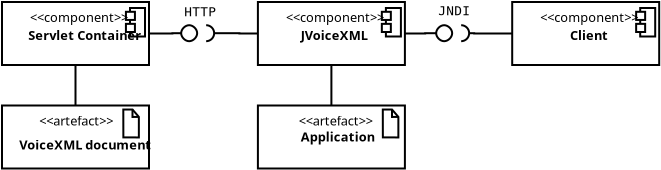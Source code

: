 <?xml version="1.0" encoding="UTF-8"?>
<dia:diagram xmlns:dia="http://www.lysator.liu.se/~alla/dia/">
  <dia:layer name="Hintergrund" visible="true">
    <dia:group>
      <dia:object type="Standard - Box" version="0" id="O0">
        <dia:attribute name="obj_pos">
          <dia:point val="1.88,1.64"/>
        </dia:attribute>
        <dia:attribute name="obj_bb">
          <dia:rectangle val="1.83,1.59;9.28,4.84"/>
        </dia:attribute>
        <dia:attribute name="elem_corner">
          <dia:point val="1.88,1.64"/>
        </dia:attribute>
        <dia:attribute name="elem_width">
          <dia:real val="7.35"/>
        </dia:attribute>
        <dia:attribute name="elem_height">
          <dia:real val="3.15"/>
        </dia:attribute>
        <dia:attribute name="show_background">
          <dia:boolean val="true"/>
        </dia:attribute>
      </dia:object>
      <dia:group>
        <dia:object type="Standard - Box" version="0" id="O1">
          <dia:attribute name="obj_pos">
            <dia:point val="8.28,1.94"/>
          </dia:attribute>
          <dia:attribute name="obj_bb">
            <dia:rectangle val="8.23,1.89;9.08,3.415"/>
          </dia:attribute>
          <dia:attribute name="elem_corner">
            <dia:point val="8.28,1.94"/>
          </dia:attribute>
          <dia:attribute name="elem_width">
            <dia:real val="0.75"/>
          </dia:attribute>
          <dia:attribute name="elem_height">
            <dia:real val="1.425"/>
          </dia:attribute>
          <dia:attribute name="show_background">
            <dia:boolean val="true"/>
          </dia:attribute>
        </dia:object>
        <dia:object type="Standard - Box" version="0" id="O2">
          <dia:attribute name="obj_pos">
            <dia:point val="8.076,2.13"/>
          </dia:attribute>
          <dia:attribute name="obj_bb">
            <dia:rectangle val="8.026,2.08;8.576,2.587"/>
          </dia:attribute>
          <dia:attribute name="elem_corner">
            <dia:point val="8.076,2.13"/>
          </dia:attribute>
          <dia:attribute name="elem_width">
            <dia:real val="0.45"/>
          </dia:attribute>
          <dia:attribute name="elem_height">
            <dia:real val="0.407"/>
          </dia:attribute>
          <dia:attribute name="show_background">
            <dia:boolean val="true"/>
          </dia:attribute>
        </dia:object>
        <dia:object type="Standard - Box" version="0" id="O3">
          <dia:attribute name="obj_pos">
            <dia:point val="8.076,2.733"/>
          </dia:attribute>
          <dia:attribute name="obj_bb">
            <dia:rectangle val="8.026,2.683;8.576,3.19"/>
          </dia:attribute>
          <dia:attribute name="elem_corner">
            <dia:point val="8.076,2.733"/>
          </dia:attribute>
          <dia:attribute name="elem_width">
            <dia:real val="0.45"/>
          </dia:attribute>
          <dia:attribute name="elem_height">
            <dia:real val="0.407"/>
          </dia:attribute>
          <dia:attribute name="show_background">
            <dia:boolean val="true"/>
          </dia:attribute>
        </dia:object>
      </dia:group>
      <dia:object type="Standard - Text" version="1" id="O4">
        <dia:attribute name="obj_pos">
          <dia:point val="3.195,3.54"/>
        </dia:attribute>
        <dia:attribute name="obj_bb">
          <dia:rectangle val="3.195,2.94;7.895,3.89"/>
        </dia:attribute>
        <dia:attribute name="text">
          <dia:composite type="text">
            <dia:attribute name="string">
              <dia:string>#Servlet Container#</dia:string>
            </dia:attribute>
            <dia:attribute name="font">
              <dia:font family="sans" style="80" name="Helvetica-Bold"/>
            </dia:attribute>
            <dia:attribute name="height">
              <dia:real val="0.8"/>
            </dia:attribute>
            <dia:attribute name="pos">
              <dia:point val="3.195,3.54"/>
            </dia:attribute>
            <dia:attribute name="color">
              <dia:color val="#000000"/>
            </dia:attribute>
            <dia:attribute name="alignment">
              <dia:enum val="0"/>
            </dia:attribute>
          </dia:composite>
        </dia:attribute>
        <dia:attribute name="valign">
          <dia:enum val="3"/>
        </dia:attribute>
      </dia:object>
      <dia:object type="Standard - Text" version="1" id="O5">
        <dia:attribute name="obj_pos">
          <dia:point val="3.28,2.64"/>
        </dia:attribute>
        <dia:attribute name="obj_bb">
          <dia:rectangle val="3.28,2.04;7.43,2.99"/>
        </dia:attribute>
        <dia:attribute name="text">
          <dia:composite type="text">
            <dia:attribute name="string">
              <dia:string>#&lt;&lt;component&gt;&gt;#</dia:string>
            </dia:attribute>
            <dia:attribute name="font">
              <dia:font family="sans" style="0" name="Helvetica"/>
            </dia:attribute>
            <dia:attribute name="height">
              <dia:real val="0.8"/>
            </dia:attribute>
            <dia:attribute name="pos">
              <dia:point val="3.28,2.64"/>
            </dia:attribute>
            <dia:attribute name="color">
              <dia:color val="#000000"/>
            </dia:attribute>
            <dia:attribute name="alignment">
              <dia:enum val="0"/>
            </dia:attribute>
          </dia:composite>
        </dia:attribute>
        <dia:attribute name="valign">
          <dia:enum val="3"/>
        </dia:attribute>
      </dia:object>
    </dia:group>
    <dia:object type="UML - Component Feature" version="1" id="O6">
      <dia:attribute name="obj_pos">
        <dia:point val="9.23,3.215"/>
      </dia:attribute>
      <dia:attribute name="obj_bb">
        <dia:rectangle val="8.33,2.3;12.588,4.115"/>
      </dia:attribute>
      <dia:attribute name="orth_points">
        <dia:point val="9.23,3.215"/>
        <dia:point val="10.4,3.215"/>
        <dia:point val="10.4,3.2"/>
        <dia:point val="11.688,3.2"/>
      </dia:attribute>
      <dia:attribute name="orth_orient">
        <dia:enum val="0"/>
        <dia:enum val="1"/>
        <dia:enum val="0"/>
      </dia:attribute>
      <dia:attribute name="orth_autoroute">
        <dia:boolean val="false"/>
      </dia:attribute>
      <dia:attribute name="role">
        <dia:enum val="0"/>
      </dia:attribute>
      <dia:attribute name="text">
        <dia:composite type="text">
          <dia:attribute name="string">
            <dia:string>##</dia:string>
          </dia:attribute>
          <dia:attribute name="font">
            <dia:font family="monospace" style="0" name="Courier"/>
          </dia:attribute>
          <dia:attribute name="height">
            <dia:real val="0.8"/>
          </dia:attribute>
          <dia:attribute name="pos">
            <dia:point val="10.8,3.1"/>
          </dia:attribute>
          <dia:attribute name="color">
            <dia:color val="#000000"/>
          </dia:attribute>
          <dia:attribute name="alignment">
            <dia:enum val="1"/>
          </dia:attribute>
        </dia:composite>
      </dia:attribute>
      <dia:attribute name="text_pos">
        <dia:point val="10.8,3.1"/>
      </dia:attribute>
      <dia:connections>
        <dia:connection handle="0" to="O0" connection="4"/>
      </dia:connections>
    </dia:object>
    <dia:object type="UML - Component Feature" version="1" id="O7">
      <dia:attribute name="obj_pos">
        <dia:point val="14.675,3.215"/>
      </dia:attribute>
      <dia:attribute name="obj_bb">
        <dia:rectangle val="10.788,1.75;15.575,4.115"/>
      </dia:attribute>
      <dia:attribute name="orth_points">
        <dia:point val="14.675,3.215"/>
        <dia:point val="13.75,3.215"/>
        <dia:point val="13.75,3.2"/>
        <dia:point val="11.688,3.2"/>
      </dia:attribute>
      <dia:attribute name="orth_orient">
        <dia:enum val="0"/>
        <dia:enum val="1"/>
        <dia:enum val="0"/>
      </dia:attribute>
      <dia:attribute name="orth_autoroute">
        <dia:boolean val="false"/>
      </dia:attribute>
      <dia:attribute name="role">
        <dia:enum val="1"/>
      </dia:attribute>
      <dia:attribute name="text">
        <dia:composite type="text">
          <dia:attribute name="string">
            <dia:string>#HTTP#</dia:string>
          </dia:attribute>
          <dia:attribute name="font">
            <dia:font family="monospace" style="0" name="Courier"/>
          </dia:attribute>
          <dia:attribute name="height">
            <dia:real val="0.8"/>
          </dia:attribute>
          <dia:attribute name="pos">
            <dia:point val="11.788,2.35"/>
          </dia:attribute>
          <dia:attribute name="color">
            <dia:color val="#000000"/>
          </dia:attribute>
          <dia:attribute name="alignment">
            <dia:enum val="1"/>
          </dia:attribute>
        </dia:composite>
      </dia:attribute>
      <dia:attribute name="text_pos">
        <dia:point val="11.788,2.35"/>
      </dia:attribute>
      <dia:connections>
        <dia:connection handle="0" to="O8" connection="3"/>
        <dia:connection handle="1" to="O6" connection="0"/>
      </dia:connections>
    </dia:object>
    <dia:group>
      <dia:object type="Standard - Box" version="0" id="O8">
        <dia:attribute name="obj_pos">
          <dia:point val="14.675,1.64"/>
        </dia:attribute>
        <dia:attribute name="obj_bb">
          <dia:rectangle val="14.625,1.59;22.075,4.84"/>
        </dia:attribute>
        <dia:attribute name="elem_corner">
          <dia:point val="14.675,1.64"/>
        </dia:attribute>
        <dia:attribute name="elem_width">
          <dia:real val="7.35"/>
        </dia:attribute>
        <dia:attribute name="elem_height">
          <dia:real val="3.15"/>
        </dia:attribute>
        <dia:attribute name="show_background">
          <dia:boolean val="true"/>
        </dia:attribute>
      </dia:object>
      <dia:group>
        <dia:object type="Standard - Box" version="0" id="O9">
          <dia:attribute name="obj_pos">
            <dia:point val="21.075,1.94"/>
          </dia:attribute>
          <dia:attribute name="obj_bb">
            <dia:rectangle val="21.025,1.89;21.875,3.415"/>
          </dia:attribute>
          <dia:attribute name="elem_corner">
            <dia:point val="21.075,1.94"/>
          </dia:attribute>
          <dia:attribute name="elem_width">
            <dia:real val="0.75"/>
          </dia:attribute>
          <dia:attribute name="elem_height">
            <dia:real val="1.425"/>
          </dia:attribute>
          <dia:attribute name="show_background">
            <dia:boolean val="true"/>
          </dia:attribute>
        </dia:object>
        <dia:object type="Standard - Box" version="0" id="O10">
          <dia:attribute name="obj_pos">
            <dia:point val="20.872,2.13"/>
          </dia:attribute>
          <dia:attribute name="obj_bb">
            <dia:rectangle val="20.822,2.08;21.372,2.587"/>
          </dia:attribute>
          <dia:attribute name="elem_corner">
            <dia:point val="20.872,2.13"/>
          </dia:attribute>
          <dia:attribute name="elem_width">
            <dia:real val="0.45"/>
          </dia:attribute>
          <dia:attribute name="elem_height">
            <dia:real val="0.407"/>
          </dia:attribute>
          <dia:attribute name="show_background">
            <dia:boolean val="true"/>
          </dia:attribute>
        </dia:object>
        <dia:object type="Standard - Box" version="0" id="O11">
          <dia:attribute name="obj_pos">
            <dia:point val="20.872,2.733"/>
          </dia:attribute>
          <dia:attribute name="obj_bb">
            <dia:rectangle val="20.822,2.683;21.372,3.19"/>
          </dia:attribute>
          <dia:attribute name="elem_corner">
            <dia:point val="20.872,2.733"/>
          </dia:attribute>
          <dia:attribute name="elem_width">
            <dia:real val="0.45"/>
          </dia:attribute>
          <dia:attribute name="elem_height">
            <dia:real val="0.407"/>
          </dia:attribute>
          <dia:attribute name="show_background">
            <dia:boolean val="true"/>
          </dia:attribute>
        </dia:object>
      </dia:group>
      <dia:object type="Standard - Text" version="1" id="O12">
        <dia:attribute name="obj_pos">
          <dia:point val="16.816,3.54"/>
        </dia:attribute>
        <dia:attribute name="obj_bb">
          <dia:rectangle val="16.816,2.94;19.866,3.89"/>
        </dia:attribute>
        <dia:attribute name="text">
          <dia:composite type="text">
            <dia:attribute name="string">
              <dia:string>#JVoiceXML#</dia:string>
            </dia:attribute>
            <dia:attribute name="font">
              <dia:font family="sans" style="80" name="Helvetica-Bold"/>
            </dia:attribute>
            <dia:attribute name="height">
              <dia:real val="0.8"/>
            </dia:attribute>
            <dia:attribute name="pos">
              <dia:point val="16.816,3.54"/>
            </dia:attribute>
            <dia:attribute name="color">
              <dia:color val="#000000"/>
            </dia:attribute>
            <dia:attribute name="alignment">
              <dia:enum val="0"/>
            </dia:attribute>
          </dia:composite>
        </dia:attribute>
        <dia:attribute name="valign">
          <dia:enum val="3"/>
        </dia:attribute>
      </dia:object>
      <dia:object type="Standard - Text" version="1" id="O13">
        <dia:attribute name="obj_pos">
          <dia:point val="16.075,2.64"/>
        </dia:attribute>
        <dia:attribute name="obj_bb">
          <dia:rectangle val="16.075,2.04;20.225,2.99"/>
        </dia:attribute>
        <dia:attribute name="text">
          <dia:composite type="text">
            <dia:attribute name="string">
              <dia:string>#&lt;&lt;component&gt;&gt;#</dia:string>
            </dia:attribute>
            <dia:attribute name="font">
              <dia:font family="sans" style="0" name="Helvetica"/>
            </dia:attribute>
            <dia:attribute name="height">
              <dia:real val="0.8"/>
            </dia:attribute>
            <dia:attribute name="pos">
              <dia:point val="16.075,2.64"/>
            </dia:attribute>
            <dia:attribute name="color">
              <dia:color val="#000000"/>
            </dia:attribute>
            <dia:attribute name="alignment">
              <dia:enum val="0"/>
            </dia:attribute>
          </dia:composite>
        </dia:attribute>
        <dia:attribute name="valign">
          <dia:enum val="3"/>
        </dia:attribute>
      </dia:object>
    </dia:group>
    <dia:group>
      <dia:object type="Standard - Box" version="0" id="O14">
        <dia:attribute name="obj_pos">
          <dia:point val="27.39,1.64"/>
        </dia:attribute>
        <dia:attribute name="obj_bb">
          <dia:rectangle val="27.34,1.59;34.79,4.84"/>
        </dia:attribute>
        <dia:attribute name="elem_corner">
          <dia:point val="27.39,1.64"/>
        </dia:attribute>
        <dia:attribute name="elem_width">
          <dia:real val="7.35"/>
        </dia:attribute>
        <dia:attribute name="elem_height">
          <dia:real val="3.15"/>
        </dia:attribute>
        <dia:attribute name="show_background">
          <dia:boolean val="true"/>
        </dia:attribute>
      </dia:object>
      <dia:group>
        <dia:object type="Standard - Box" version="0" id="O15">
          <dia:attribute name="obj_pos">
            <dia:point val="33.79,1.94"/>
          </dia:attribute>
          <dia:attribute name="obj_bb">
            <dia:rectangle val="33.74,1.89;34.59,3.415"/>
          </dia:attribute>
          <dia:attribute name="elem_corner">
            <dia:point val="33.79,1.94"/>
          </dia:attribute>
          <dia:attribute name="elem_width">
            <dia:real val="0.75"/>
          </dia:attribute>
          <dia:attribute name="elem_height">
            <dia:real val="1.425"/>
          </dia:attribute>
          <dia:attribute name="show_background">
            <dia:boolean val="true"/>
          </dia:attribute>
        </dia:object>
        <dia:object type="Standard - Box" version="0" id="O16">
          <dia:attribute name="obj_pos">
            <dia:point val="33.587,2.13"/>
          </dia:attribute>
          <dia:attribute name="obj_bb">
            <dia:rectangle val="33.537,2.08;34.087,2.587"/>
          </dia:attribute>
          <dia:attribute name="elem_corner">
            <dia:point val="33.587,2.13"/>
          </dia:attribute>
          <dia:attribute name="elem_width">
            <dia:real val="0.45"/>
          </dia:attribute>
          <dia:attribute name="elem_height">
            <dia:real val="0.407"/>
          </dia:attribute>
          <dia:attribute name="show_background">
            <dia:boolean val="true"/>
          </dia:attribute>
        </dia:object>
        <dia:object type="Standard - Box" version="0" id="O17">
          <dia:attribute name="obj_pos">
            <dia:point val="33.587,2.733"/>
          </dia:attribute>
          <dia:attribute name="obj_bb">
            <dia:rectangle val="33.537,2.683;34.087,3.19"/>
          </dia:attribute>
          <dia:attribute name="elem_corner">
            <dia:point val="33.587,2.733"/>
          </dia:attribute>
          <dia:attribute name="elem_width">
            <dia:real val="0.45"/>
          </dia:attribute>
          <dia:attribute name="elem_height">
            <dia:real val="0.407"/>
          </dia:attribute>
          <dia:attribute name="show_background">
            <dia:boolean val="true"/>
          </dia:attribute>
        </dia:object>
      </dia:group>
      <dia:object type="Standard - Text" version="1" id="O18">
        <dia:attribute name="obj_pos">
          <dia:point val="30.281,3.54"/>
        </dia:attribute>
        <dia:attribute name="obj_bb">
          <dia:rectangle val="30.281,2.94;31.831,3.89"/>
        </dia:attribute>
        <dia:attribute name="text">
          <dia:composite type="text">
            <dia:attribute name="string">
              <dia:string>#Client#</dia:string>
            </dia:attribute>
            <dia:attribute name="font">
              <dia:font family="sans" style="80" name="Helvetica-Bold"/>
            </dia:attribute>
            <dia:attribute name="height">
              <dia:real val="0.8"/>
            </dia:attribute>
            <dia:attribute name="pos">
              <dia:point val="30.281,3.54"/>
            </dia:attribute>
            <dia:attribute name="color">
              <dia:color val="#000000"/>
            </dia:attribute>
            <dia:attribute name="alignment">
              <dia:enum val="0"/>
            </dia:attribute>
          </dia:composite>
        </dia:attribute>
        <dia:attribute name="valign">
          <dia:enum val="3"/>
        </dia:attribute>
      </dia:object>
      <dia:object type="Standard - Text" version="1" id="O19">
        <dia:attribute name="obj_pos">
          <dia:point val="28.79,2.64"/>
        </dia:attribute>
        <dia:attribute name="obj_bb">
          <dia:rectangle val="28.79,2.04;32.94,2.99"/>
        </dia:attribute>
        <dia:attribute name="text">
          <dia:composite type="text">
            <dia:attribute name="string">
              <dia:string>#&lt;&lt;component&gt;&gt;#</dia:string>
            </dia:attribute>
            <dia:attribute name="font">
              <dia:font family="sans" style="0" name="Helvetica"/>
            </dia:attribute>
            <dia:attribute name="height">
              <dia:real val="0.8"/>
            </dia:attribute>
            <dia:attribute name="pos">
              <dia:point val="28.79,2.64"/>
            </dia:attribute>
            <dia:attribute name="color">
              <dia:color val="#000000"/>
            </dia:attribute>
            <dia:attribute name="alignment">
              <dia:enum val="0"/>
            </dia:attribute>
          </dia:composite>
        </dia:attribute>
        <dia:attribute name="valign">
          <dia:enum val="3"/>
        </dia:attribute>
      </dia:object>
    </dia:group>
    <dia:object type="UML - Component Feature" version="1" id="O20">
      <dia:attribute name="obj_pos">
        <dia:point val="22.025,3.215"/>
      </dia:attribute>
      <dia:attribute name="obj_bb">
        <dia:rectangle val="21.125,1.7;26.488,4.115"/>
      </dia:attribute>
      <dia:attribute name="orth_points">
        <dia:point val="22.025,3.215"/>
        <dia:point val="23.038,3.215"/>
        <dia:point val="23.038,3.2"/>
        <dia:point val="24.438,3.2"/>
      </dia:attribute>
      <dia:attribute name="orth_orient">
        <dia:enum val="0"/>
        <dia:enum val="1"/>
        <dia:enum val="0"/>
      </dia:attribute>
      <dia:attribute name="orth_autoroute">
        <dia:boolean val="false"/>
      </dia:attribute>
      <dia:attribute name="role">
        <dia:enum val="0"/>
      </dia:attribute>
      <dia:attribute name="text">
        <dia:composite type="text">
          <dia:attribute name="string">
            <dia:string>##</dia:string>
          </dia:attribute>
          <dia:attribute name="font">
            <dia:font family="monospace" style="0" name="Courier"/>
          </dia:attribute>
          <dia:attribute name="height">
            <dia:real val="0.8"/>
          </dia:attribute>
          <dia:attribute name="pos">
            <dia:point val="26.488,2.3"/>
          </dia:attribute>
          <dia:attribute name="color">
            <dia:color val="#000000"/>
          </dia:attribute>
          <dia:attribute name="alignment">
            <dia:enum val="1"/>
          </dia:attribute>
        </dia:composite>
      </dia:attribute>
      <dia:attribute name="text_pos">
        <dia:point val="26.488,2.3"/>
      </dia:attribute>
      <dia:connections>
        <dia:connection handle="0" to="O8" connection="4"/>
      </dia:connections>
    </dia:object>
    <dia:object type="UML - Component Feature" version="1" id="O21">
      <dia:attribute name="obj_pos">
        <dia:point val="27.39,3.215"/>
      </dia:attribute>
      <dia:attribute name="obj_bb">
        <dia:rectangle val="23.538,1.7;28.29,4.115"/>
      </dia:attribute>
      <dia:attribute name="orth_points">
        <dia:point val="27.39,3.215"/>
        <dia:point val="25.488,3.215"/>
        <dia:point val="25.488,3.2"/>
        <dia:point val="24.438,3.2"/>
      </dia:attribute>
      <dia:attribute name="orth_orient">
        <dia:enum val="0"/>
        <dia:enum val="1"/>
        <dia:enum val="0"/>
      </dia:attribute>
      <dia:attribute name="orth_autoroute">
        <dia:boolean val="false"/>
      </dia:attribute>
      <dia:attribute name="role">
        <dia:enum val="1"/>
      </dia:attribute>
      <dia:attribute name="text">
        <dia:composite type="text">
          <dia:attribute name="string">
            <dia:string>#JNDI#</dia:string>
          </dia:attribute>
          <dia:attribute name="font">
            <dia:font family="monospace" style="0" name="Courier"/>
          </dia:attribute>
          <dia:attribute name="height">
            <dia:real val="0.8"/>
          </dia:attribute>
          <dia:attribute name="pos">
            <dia:point val="24.488,2.3"/>
          </dia:attribute>
          <dia:attribute name="color">
            <dia:color val="#000000"/>
          </dia:attribute>
          <dia:attribute name="alignment">
            <dia:enum val="1"/>
          </dia:attribute>
        </dia:composite>
      </dia:attribute>
      <dia:attribute name="text_pos">
        <dia:point val="24.488,2.3"/>
      </dia:attribute>
      <dia:connections>
        <dia:connection handle="0" to="O14" connection="3"/>
        <dia:connection handle="1" to="O20" connection="0"/>
      </dia:connections>
    </dia:object>
    <dia:group>
      <dia:object type="Standard - Box" version="0" id="O22">
        <dia:attribute name="obj_pos">
          <dia:point val="14.675,6.815"/>
        </dia:attribute>
        <dia:attribute name="obj_bb">
          <dia:rectangle val="14.625,6.765;22.075,10.015"/>
        </dia:attribute>
        <dia:attribute name="elem_corner">
          <dia:point val="14.675,6.815"/>
        </dia:attribute>
        <dia:attribute name="elem_width">
          <dia:real val="7.35"/>
        </dia:attribute>
        <dia:attribute name="elem_height">
          <dia:real val="3.15"/>
        </dia:attribute>
        <dia:attribute name="show_background">
          <dia:boolean val="true"/>
        </dia:attribute>
      </dia:object>
      <dia:object type="Standard - Text" version="1" id="O23">
        <dia:attribute name="obj_pos">
          <dia:point val="16.816,8.615"/>
        </dia:attribute>
        <dia:attribute name="obj_bb">
          <dia:rectangle val="16.816,8.015;19.866,8.965"/>
        </dia:attribute>
        <dia:attribute name="text">
          <dia:composite type="text">
            <dia:attribute name="string">
              <dia:string>#Application#</dia:string>
            </dia:attribute>
            <dia:attribute name="font">
              <dia:font family="sans" style="80" name="Helvetica-Bold"/>
            </dia:attribute>
            <dia:attribute name="height">
              <dia:real val="0.8"/>
            </dia:attribute>
            <dia:attribute name="pos">
              <dia:point val="16.816,8.615"/>
            </dia:attribute>
            <dia:attribute name="color">
              <dia:color val="#000000"/>
            </dia:attribute>
            <dia:attribute name="alignment">
              <dia:enum val="0"/>
            </dia:attribute>
          </dia:composite>
        </dia:attribute>
        <dia:attribute name="valign">
          <dia:enum val="3"/>
        </dia:attribute>
      </dia:object>
      <dia:object type="Standard - Text" version="1" id="O24">
        <dia:attribute name="obj_pos">
          <dia:point val="16.716,7.815"/>
        </dia:attribute>
        <dia:attribute name="obj_bb">
          <dia:rectangle val="16.716,7.215;19.966,8.165"/>
        </dia:attribute>
        <dia:attribute name="text">
          <dia:composite type="text">
            <dia:attribute name="string">
              <dia:string>#&lt;&lt;artefact&gt;&gt;#</dia:string>
            </dia:attribute>
            <dia:attribute name="font">
              <dia:font family="sans" style="0" name="Helvetica"/>
            </dia:attribute>
            <dia:attribute name="height">
              <dia:real val="0.8"/>
            </dia:attribute>
            <dia:attribute name="pos">
              <dia:point val="16.716,7.815"/>
            </dia:attribute>
            <dia:attribute name="color">
              <dia:color val="#000000"/>
            </dia:attribute>
            <dia:attribute name="alignment">
              <dia:enum val="0"/>
            </dia:attribute>
          </dia:composite>
        </dia:attribute>
        <dia:attribute name="valign">
          <dia:enum val="3"/>
        </dia:attribute>
      </dia:object>
      <dia:group>
        <dia:object type="Standard - Polygon" version="0" id="O25">
          <dia:attribute name="obj_pos">
            <dia:point val="21.38,7.015"/>
          </dia:attribute>
          <dia:attribute name="obj_bb">
            <dia:rectangle val="20.87,6.965;21.748,8.462"/>
          </dia:attribute>
          <dia:attribute name="poly_points">
            <dia:point val="21.38,7.015"/>
            <dia:point val="21.698,7.386"/>
            <dia:point val="21.698,8.412"/>
            <dia:point val="20.923,8.41"/>
            <dia:point val="20.92,7.015"/>
          </dia:attribute>
          <dia:attribute name="show_background">
            <dia:boolean val="true"/>
          </dia:attribute>
        </dia:object>
        <dia:object type="Standard - Line" version="0" id="O26">
          <dia:attribute name="obj_pos">
            <dia:point val="21.38,7.015"/>
          </dia:attribute>
          <dia:attribute name="obj_bb">
            <dia:rectangle val="21.33,6.965;21.43,7.489"/>
          </dia:attribute>
          <dia:attribute name="conn_endpoints">
            <dia:point val="21.38,7.015"/>
            <dia:point val="21.38,7.439"/>
          </dia:attribute>
          <dia:attribute name="numcp">
            <dia:int val="1"/>
          </dia:attribute>
          <dia:connections>
            <dia:connection handle="0" to="O25" connection="0"/>
          </dia:connections>
        </dia:object>
        <dia:object type="Standard - Line" version="0" id="O27">
          <dia:attribute name="obj_pos">
            <dia:point val="21.398,7.386"/>
          </dia:attribute>
          <dia:attribute name="obj_bb">
            <dia:rectangle val="21.348,7.336;21.748,7.436"/>
          </dia:attribute>
          <dia:attribute name="conn_endpoints">
            <dia:point val="21.398,7.386"/>
            <dia:point val="21.698,7.386"/>
          </dia:attribute>
          <dia:attribute name="numcp">
            <dia:int val="1"/>
          </dia:attribute>
          <dia:connections>
            <dia:connection handle="1" to="O25" connection="2"/>
          </dia:connections>
        </dia:object>
      </dia:group>
    </dia:group>
    <dia:object type="Standard - Line" version="0" id="O28">
      <dia:attribute name="obj_pos">
        <dia:point val="18.35,4.79"/>
      </dia:attribute>
      <dia:attribute name="obj_bb">
        <dia:rectangle val="18.3,4.74;18.4,6.865"/>
      </dia:attribute>
      <dia:attribute name="conn_endpoints">
        <dia:point val="18.35,4.79"/>
        <dia:point val="18.35,6.815"/>
      </dia:attribute>
      <dia:attribute name="numcp">
        <dia:int val="1"/>
      </dia:attribute>
      <dia:connections>
        <dia:connection handle="0" to="O8" connection="6"/>
        <dia:connection handle="1" to="O22" connection="1"/>
      </dia:connections>
    </dia:object>
    <dia:group>
      <dia:object type="Standard - Box" version="0" id="O29">
        <dia:attribute name="obj_pos">
          <dia:point val="1.88,6.815"/>
        </dia:attribute>
        <dia:attribute name="obj_bb">
          <dia:rectangle val="1.83,6.765;9.28,10.015"/>
        </dia:attribute>
        <dia:attribute name="elem_corner">
          <dia:point val="1.88,6.815"/>
        </dia:attribute>
        <dia:attribute name="elem_width">
          <dia:real val="7.35"/>
        </dia:attribute>
        <dia:attribute name="elem_height">
          <dia:real val="3.15"/>
        </dia:attribute>
        <dia:attribute name="show_background">
          <dia:boolean val="true"/>
        </dia:attribute>
      </dia:object>
      <dia:object type="Standard - Text" version="1" id="O30">
        <dia:attribute name="obj_pos">
          <dia:point val="2.745,9.015"/>
        </dia:attribute>
        <dia:attribute name="obj_bb">
          <dia:rectangle val="2.745,8.415;8.345,9.365"/>
        </dia:attribute>
        <dia:attribute name="text">
          <dia:composite type="text">
            <dia:attribute name="string">
              <dia:string>#VoiceXML document#</dia:string>
            </dia:attribute>
            <dia:attribute name="font">
              <dia:font family="sans" style="80" name="Helvetica-Bold"/>
            </dia:attribute>
            <dia:attribute name="height">
              <dia:real val="0.8"/>
            </dia:attribute>
            <dia:attribute name="pos">
              <dia:point val="2.745,9.015"/>
            </dia:attribute>
            <dia:attribute name="color">
              <dia:color val="#000000"/>
            </dia:attribute>
            <dia:attribute name="alignment">
              <dia:enum val="0"/>
            </dia:attribute>
          </dia:composite>
        </dia:attribute>
        <dia:attribute name="valign">
          <dia:enum val="3"/>
        </dia:attribute>
      </dia:object>
      <dia:object type="Standard - Text" version="1" id="O31">
        <dia:attribute name="obj_pos">
          <dia:point val="3.741,7.815"/>
        </dia:attribute>
        <dia:attribute name="obj_bb">
          <dia:rectangle val="3.741,7.215;6.991,8.165"/>
        </dia:attribute>
        <dia:attribute name="text">
          <dia:composite type="text">
            <dia:attribute name="string">
              <dia:string>#&lt;&lt;artefact&gt;&gt;#</dia:string>
            </dia:attribute>
            <dia:attribute name="font">
              <dia:font family="sans" style="0" name="Helvetica"/>
            </dia:attribute>
            <dia:attribute name="height">
              <dia:real val="0.8"/>
            </dia:attribute>
            <dia:attribute name="pos">
              <dia:point val="3.741,7.815"/>
            </dia:attribute>
            <dia:attribute name="color">
              <dia:color val="#000000"/>
            </dia:attribute>
            <dia:attribute name="alignment">
              <dia:enum val="0"/>
            </dia:attribute>
          </dia:composite>
        </dia:attribute>
        <dia:attribute name="valign">
          <dia:enum val="3"/>
        </dia:attribute>
      </dia:object>
      <dia:object type="Standard - Polygon" version="0" id="O32">
        <dia:attribute name="obj_pos">
          <dia:point val="8.405,7.015"/>
        </dia:attribute>
        <dia:attribute name="obj_bb">
          <dia:rectangle val="7.895,6.965;8.773,8.462"/>
        </dia:attribute>
        <dia:attribute name="poly_points">
          <dia:point val="8.405,7.015"/>
          <dia:point val="8.723,7.386"/>
          <dia:point val="8.723,8.412"/>
          <dia:point val="7.948,8.41"/>
          <dia:point val="7.945,7.015"/>
        </dia:attribute>
        <dia:attribute name="show_background">
          <dia:boolean val="true"/>
        </dia:attribute>
      </dia:object>
      <dia:object type="Standard - Line" version="0" id="O33">
        <dia:attribute name="obj_pos">
          <dia:point val="8.405,7.015"/>
        </dia:attribute>
        <dia:attribute name="obj_bb">
          <dia:rectangle val="8.355,6.965;8.455,7.489"/>
        </dia:attribute>
        <dia:attribute name="conn_endpoints">
          <dia:point val="8.405,7.015"/>
          <dia:point val="8.405,7.439"/>
        </dia:attribute>
        <dia:attribute name="numcp">
          <dia:int val="1"/>
        </dia:attribute>
        <dia:connections>
          <dia:connection handle="0" to="O32" connection="0"/>
        </dia:connections>
      </dia:object>
      <dia:object type="Standard - Line" version="0" id="O34">
        <dia:attribute name="obj_pos">
          <dia:point val="8.422,7.386"/>
        </dia:attribute>
        <dia:attribute name="obj_bb">
          <dia:rectangle val="8.372,7.336;8.773,7.436"/>
        </dia:attribute>
        <dia:attribute name="conn_endpoints">
          <dia:point val="8.422,7.386"/>
          <dia:point val="8.723,7.386"/>
        </dia:attribute>
        <dia:attribute name="numcp">
          <dia:int val="1"/>
        </dia:attribute>
        <dia:connections>
          <dia:connection handle="1" to="O32" connection="2"/>
        </dia:connections>
      </dia:object>
    </dia:group>
    <dia:object type="Standard - Line" version="0" id="O35">
      <dia:attribute name="obj_pos">
        <dia:point val="5.555,4.79"/>
      </dia:attribute>
      <dia:attribute name="obj_bb">
        <dia:rectangle val="5.505,4.74;5.605,6.865"/>
      </dia:attribute>
      <dia:attribute name="conn_endpoints">
        <dia:point val="5.555,4.79"/>
        <dia:point val="5.555,6.815"/>
      </dia:attribute>
      <dia:attribute name="numcp">
        <dia:int val="1"/>
      </dia:attribute>
      <dia:connections>
        <dia:connection handle="0" to="O0" connection="6"/>
        <dia:connection handle="1" to="O29" connection="1"/>
      </dia:connections>
    </dia:object>
  </dia:layer>
</dia:diagram>
